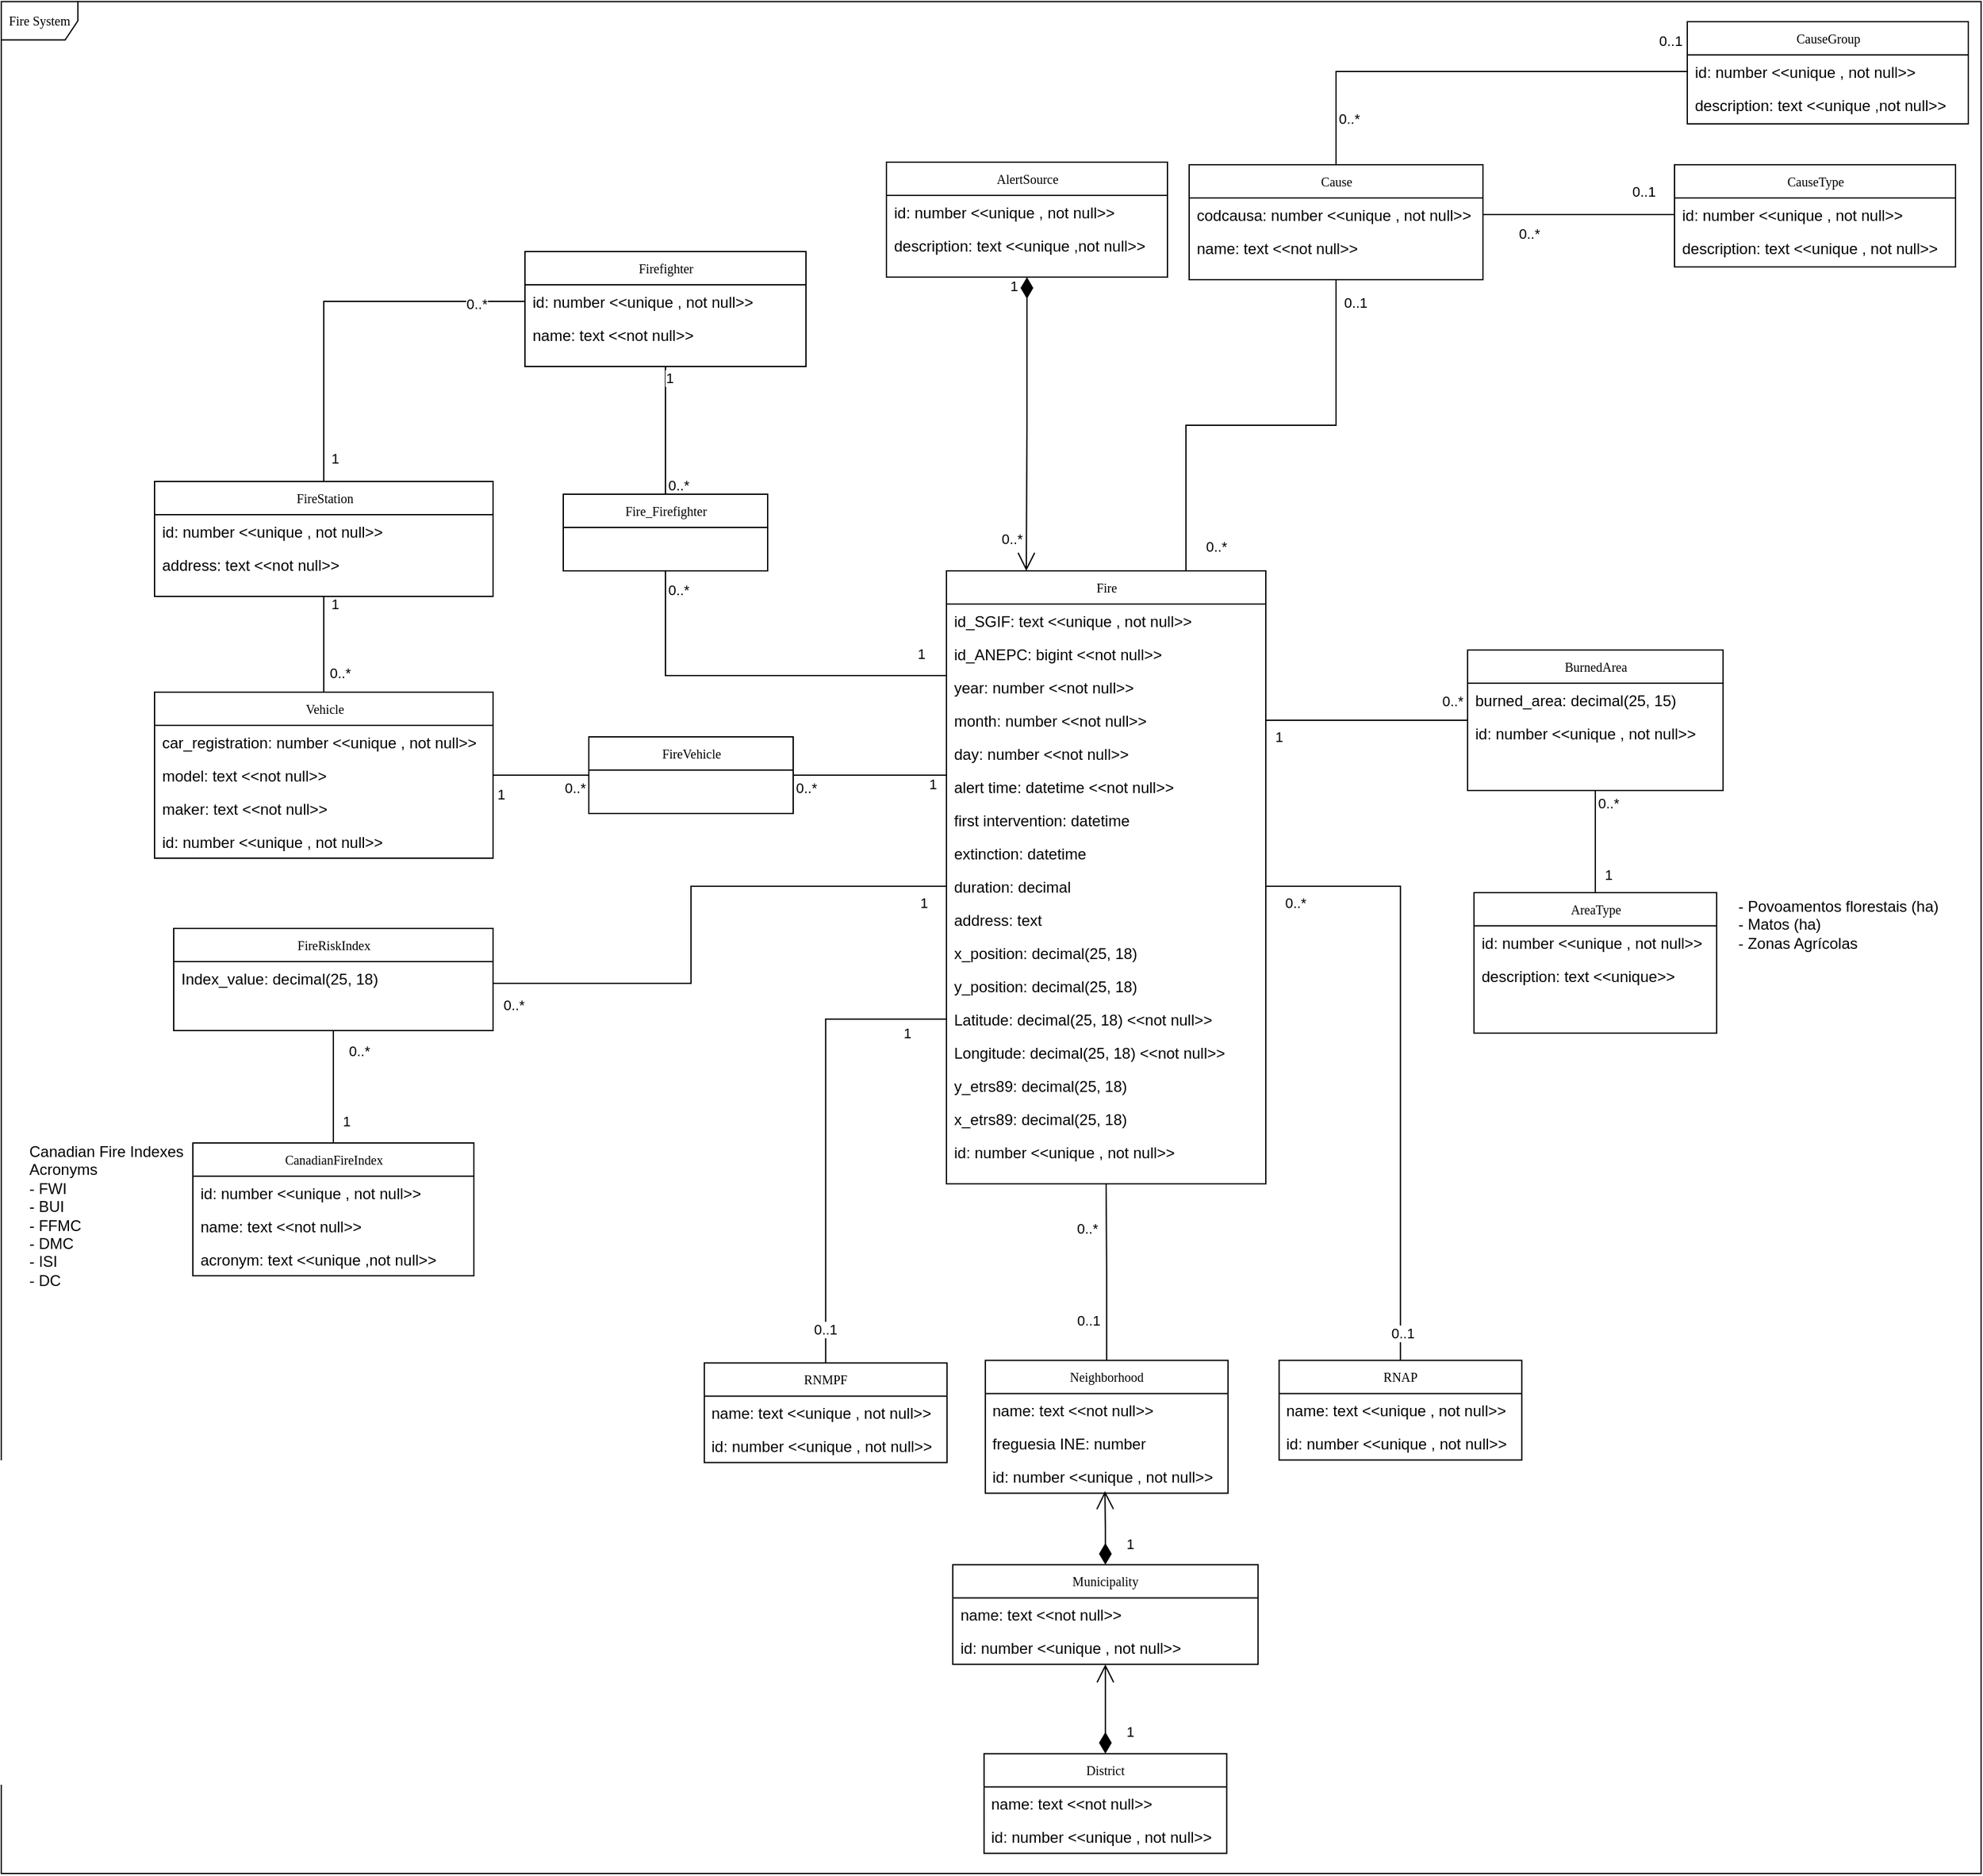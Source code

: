 <mxfile version="24.8.3">
  <diagram name="Page-1" id="c4acf3e9-155e-7222-9cf6-157b1a14988f">
    <mxGraphModel dx="4621" dy="3096" grid="1" gridSize="10" guides="1" tooltips="1" connect="1" arrows="1" fold="1" page="1" pageScale="1" pageWidth="850" pageHeight="1100" background="none" math="0" shadow="0">
      <root>
        <mxCell id="0" />
        <mxCell id="1" parent="0" />
        <mxCell id="17acba5748e5396b-1" value="Fire System" style="shape=umlFrame;whiteSpace=wrap;html=1;rounded=0;shadow=0;comic=0;labelBackgroundColor=none;strokeWidth=1;fontFamily=Verdana;fontSize=10;align=center;" parent="1" vertex="1">
          <mxGeometry x="-650" y="-375.76" width="1550" height="1465.76" as="geometry" />
        </mxCell>
        <mxCell id="17acba5748e5396b-20" value="Fire" style="swimlane;html=1;fontStyle=0;childLayout=stackLayout;horizontal=1;startSize=26;fillColor=none;horizontalStack=0;resizeParent=1;resizeLast=0;collapsible=1;marginBottom=0;swimlaneFillColor=#ffffff;rounded=0;shadow=0;comic=0;labelBackgroundColor=none;strokeWidth=1;fontFamily=Verdana;fontSize=10;align=center;" parent="1" vertex="1">
          <mxGeometry x="90" y="70" width="250" height="480" as="geometry" />
        </mxCell>
        <mxCell id="17acba5748e5396b-21" value="id_SGIF: text &amp;lt;&amp;lt;unique , not null&amp;gt;&amp;gt;" style="text;html=1;strokeColor=none;fillColor=none;align=left;verticalAlign=top;spacingLeft=4;spacingRight=4;whiteSpace=wrap;overflow=hidden;rotatable=0;points=[[0,0.5],[1,0.5]];portConstraint=eastwest;" parent="17acba5748e5396b-20" vertex="1">
          <mxGeometry y="26" width="250" height="26" as="geometry" />
        </mxCell>
        <mxCell id="17acba5748e5396b-24" value="id_ANEPC: bigint &amp;lt;&amp;lt;not null&amp;gt;&amp;gt;" style="text;html=1;strokeColor=none;fillColor=none;align=left;verticalAlign=top;spacingLeft=4;spacingRight=4;whiteSpace=wrap;overflow=hidden;rotatable=0;points=[[0,0.5],[1,0.5]];portConstraint=eastwest;" parent="17acba5748e5396b-20" vertex="1">
          <mxGeometry y="52" width="250" height="26" as="geometry" />
        </mxCell>
        <mxCell id="17acba5748e5396b-26" value="year: number &amp;lt;&amp;lt;not null&amp;gt;&amp;gt;" style="text;html=1;strokeColor=none;fillColor=none;align=left;verticalAlign=top;spacingLeft=4;spacingRight=4;whiteSpace=wrap;overflow=hidden;rotatable=0;points=[[0,0.5],[1,0.5]];portConstraint=eastwest;" parent="17acba5748e5396b-20" vertex="1">
          <mxGeometry y="78" width="250" height="26" as="geometry" />
        </mxCell>
        <mxCell id="UC30BCA-WmvccYJsQUBI-1" value="month: number &amp;lt;&amp;lt;not null&amp;gt;&amp;gt;" style="text;html=1;strokeColor=none;fillColor=none;align=left;verticalAlign=top;spacingLeft=4;spacingRight=4;whiteSpace=wrap;overflow=hidden;rotatable=0;points=[[0,0.5],[1,0.5]];portConstraint=eastwest;" parent="17acba5748e5396b-20" vertex="1">
          <mxGeometry y="104" width="250" height="26" as="geometry" />
        </mxCell>
        <mxCell id="UC30BCA-WmvccYJsQUBI-2" value="day: number &amp;lt;&amp;lt;not null&amp;gt;&amp;gt;" style="text;html=1;strokeColor=none;fillColor=none;align=left;verticalAlign=top;spacingLeft=4;spacingRight=4;whiteSpace=wrap;overflow=hidden;rotatable=0;points=[[0,0.5],[1,0.5]];portConstraint=eastwest;" parent="17acba5748e5396b-20" vertex="1">
          <mxGeometry y="130" width="250" height="26" as="geometry" />
        </mxCell>
        <mxCell id="UC30BCA-WmvccYJsQUBI-3" value="alert time: datetime &amp;lt;&amp;lt;not null&amp;gt;&amp;gt;" style="text;html=1;strokeColor=none;fillColor=none;align=left;verticalAlign=top;spacingLeft=4;spacingRight=4;whiteSpace=wrap;overflow=hidden;rotatable=0;points=[[0,0.5],[1,0.5]];portConstraint=eastwest;" parent="17acba5748e5396b-20" vertex="1">
          <mxGeometry y="156" width="250" height="26" as="geometry" />
        </mxCell>
        <mxCell id="UC30BCA-WmvccYJsQUBI-4" value="first intervention: datetime" style="text;html=1;strokeColor=none;fillColor=none;align=left;verticalAlign=top;spacingLeft=4;spacingRight=4;whiteSpace=wrap;overflow=hidden;rotatable=0;points=[[0,0.5],[1,0.5]];portConstraint=eastwest;" parent="17acba5748e5396b-20" vertex="1">
          <mxGeometry y="182" width="250" height="26" as="geometry" />
        </mxCell>
        <mxCell id="UC30BCA-WmvccYJsQUBI-17" value="extinction: datetime" style="text;html=1;strokeColor=none;fillColor=none;align=left;verticalAlign=top;spacingLeft=4;spacingRight=4;whiteSpace=wrap;overflow=hidden;rotatable=0;points=[[0,0.5],[1,0.5]];portConstraint=eastwest;" parent="17acba5748e5396b-20" vertex="1">
          <mxGeometry y="208" width="250" height="26" as="geometry" />
        </mxCell>
        <mxCell id="UC30BCA-WmvccYJsQUBI-18" value="duration: decimal" style="text;html=1;strokeColor=none;fillColor=none;align=left;verticalAlign=top;spacingLeft=4;spacingRight=4;whiteSpace=wrap;overflow=hidden;rotatable=0;points=[[0,0.5],[1,0.5]];portConstraint=eastwest;" parent="17acba5748e5396b-20" vertex="1">
          <mxGeometry y="234" width="250" height="26" as="geometry" />
        </mxCell>
        <mxCell id="UC30BCA-WmvccYJsQUBI-28" value="address: text" style="text;html=1;strokeColor=none;fillColor=none;align=left;verticalAlign=top;spacingLeft=4;spacingRight=4;whiteSpace=wrap;overflow=hidden;rotatable=0;points=[[0,0.5],[1,0.5]];portConstraint=eastwest;" parent="17acba5748e5396b-20" vertex="1">
          <mxGeometry y="260" width="250" height="26" as="geometry" />
        </mxCell>
        <mxCell id="UC30BCA-WmvccYJsQUBI-104" value="x_position: decimal(25, 18)" style="text;html=1;strokeColor=none;fillColor=none;align=left;verticalAlign=top;spacingLeft=4;spacingRight=4;whiteSpace=wrap;overflow=hidden;rotatable=0;points=[[0,0.5],[1,0.5]];portConstraint=eastwest;" parent="17acba5748e5396b-20" vertex="1">
          <mxGeometry y="286" width="250" height="26" as="geometry" />
        </mxCell>
        <mxCell id="UC30BCA-WmvccYJsQUBI-105" value="y_position: decimal(25, 18)" style="text;html=1;strokeColor=none;fillColor=none;align=left;verticalAlign=top;spacingLeft=4;spacingRight=4;whiteSpace=wrap;overflow=hidden;rotatable=0;points=[[0,0.5],[1,0.5]];portConstraint=eastwest;" parent="17acba5748e5396b-20" vertex="1">
          <mxGeometry y="312" width="250" height="26" as="geometry" />
        </mxCell>
        <mxCell id="UC30BCA-WmvccYJsQUBI-106" value="Latitude: decimal(25, 18)&amp;nbsp;&amp;lt;&amp;lt;not null&amp;gt;&amp;gt;" style="text;html=1;strokeColor=none;fillColor=none;align=left;verticalAlign=top;spacingLeft=4;spacingRight=4;whiteSpace=wrap;overflow=hidden;rotatable=0;points=[[0,0.5],[1,0.5]];portConstraint=eastwest;" parent="17acba5748e5396b-20" vertex="1">
          <mxGeometry y="338" width="250" height="26" as="geometry" />
        </mxCell>
        <mxCell id="UC30BCA-WmvccYJsQUBI-107" value="Longitude: decimal(25, 18) &amp;lt;&amp;lt;not null&amp;gt;&amp;gt;" style="text;html=1;strokeColor=none;fillColor=none;align=left;verticalAlign=top;spacingLeft=4;spacingRight=4;whiteSpace=wrap;overflow=hidden;rotatable=0;points=[[0,0.5],[1,0.5]];portConstraint=eastwest;" parent="17acba5748e5396b-20" vertex="1">
          <mxGeometry y="364" width="250" height="26" as="geometry" />
        </mxCell>
        <mxCell id="UC30BCA-WmvccYJsQUBI-109" value="y_etrs89: decimal(25, 18)&amp;nbsp;" style="text;html=1;strokeColor=none;fillColor=none;align=left;verticalAlign=top;spacingLeft=4;spacingRight=4;whiteSpace=wrap;overflow=hidden;rotatable=0;points=[[0,0.5],[1,0.5]];portConstraint=eastwest;" parent="17acba5748e5396b-20" vertex="1">
          <mxGeometry y="390" width="250" height="26" as="geometry" />
        </mxCell>
        <mxCell id="UC30BCA-WmvccYJsQUBI-108" value="x_etrs89: decimal(25, 18)" style="text;html=1;strokeColor=none;fillColor=none;align=left;verticalAlign=top;spacingLeft=4;spacingRight=4;whiteSpace=wrap;overflow=hidden;rotatable=0;points=[[0,0.5],[1,0.5]];portConstraint=eastwest;" parent="17acba5748e5396b-20" vertex="1">
          <mxGeometry y="416" width="250" height="26" as="geometry" />
        </mxCell>
        <mxCell id="odX3yN1IomSlwB-_t0wv-2" value="id: number &amp;lt;&amp;lt;unique , not null&amp;gt;&amp;gt;" style="text;html=1;strokeColor=none;fillColor=none;align=left;verticalAlign=top;spacingLeft=4;spacingRight=4;whiteSpace=wrap;overflow=hidden;rotatable=0;points=[[0,0.5],[1,0.5]];portConstraint=eastwest;" vertex="1" parent="17acba5748e5396b-20">
          <mxGeometry y="442" width="250" height="26" as="geometry" />
        </mxCell>
        <mxCell id="UC30BCA-WmvccYJsQUBI-16" style="edgeStyle=orthogonalEdgeStyle;rounded=0;orthogonalLoop=1;jettySize=auto;html=1;entryX=1;entryY=0.5;entryDx=0;entryDy=0;endArrow=none;endFill=0;" parent="1" source="17acba5748e5396b-30" target="UC30BCA-WmvccYJsQUBI-1" edge="1">
          <mxGeometry relative="1" as="geometry" />
        </mxCell>
        <mxCell id="UC30BCA-WmvccYJsQUBI-100" value="1" style="edgeLabel;html=1;align=center;verticalAlign=middle;resizable=0;points=[];" parent="UC30BCA-WmvccYJsQUBI-16" connectable="0" vertex="1">
          <mxGeometry x="0.879" relative="1" as="geometry">
            <mxPoint y="13" as="offset" />
          </mxGeometry>
        </mxCell>
        <mxCell id="UC30BCA-WmvccYJsQUBI-101" value="0..*" style="edgeLabel;html=1;align=center;verticalAlign=middle;resizable=0;points=[];" parent="UC30BCA-WmvccYJsQUBI-16" connectable="0" vertex="1">
          <mxGeometry x="-0.845" relative="1" as="geometry">
            <mxPoint y="-15" as="offset" />
          </mxGeometry>
        </mxCell>
        <mxCell id="17acba5748e5396b-30" value="BurnedArea" style="swimlane;html=1;fontStyle=0;childLayout=stackLayout;horizontal=1;startSize=26;fillColor=none;horizontalStack=0;resizeParent=1;resizeLast=0;collapsible=1;marginBottom=0;swimlaneFillColor=#ffffff;rounded=0;shadow=0;comic=0;labelBackgroundColor=none;strokeWidth=1;fontFamily=Verdana;fontSize=10;align=center;" parent="1" vertex="1">
          <mxGeometry x="498" y="132" width="200" height="110" as="geometry" />
        </mxCell>
        <mxCell id="17acba5748e5396b-31" value="burned_area: decimal(25, 15)" style="text;html=1;strokeColor=none;fillColor=none;align=left;verticalAlign=top;spacingLeft=4;spacingRight=4;whiteSpace=wrap;overflow=hidden;rotatable=0;points=[[0,0.5],[1,0.5]];portConstraint=eastwest;" parent="17acba5748e5396b-30" vertex="1">
          <mxGeometry y="26" width="200" height="26" as="geometry" />
        </mxCell>
        <mxCell id="odX3yN1IomSlwB-_t0wv-3" value="id: number &amp;lt;&amp;lt;unique , not null&amp;gt;&amp;gt;" style="text;html=1;strokeColor=none;fillColor=none;align=left;verticalAlign=top;spacingLeft=4;spacingRight=4;whiteSpace=wrap;overflow=hidden;rotatable=0;points=[[0,0.5],[1,0.5]];portConstraint=eastwest;" vertex="1" parent="17acba5748e5396b-30">
          <mxGeometry y="52" width="200" height="26" as="geometry" />
        </mxCell>
        <mxCell id="UC30BCA-WmvccYJsQUBI-5" value="AreaType" style="swimlane;html=1;fontStyle=0;childLayout=stackLayout;horizontal=1;startSize=26;fillColor=none;horizontalStack=0;resizeParent=1;resizeLast=0;collapsible=1;marginBottom=0;swimlaneFillColor=#ffffff;rounded=0;shadow=0;comic=0;labelBackgroundColor=none;strokeWidth=1;fontFamily=Verdana;fontSize=10;align=center;" parent="1" vertex="1">
          <mxGeometry x="503" y="322" width="190" height="110" as="geometry" />
        </mxCell>
        <mxCell id="UC30BCA-WmvccYJsQUBI-6" value="id: number &amp;lt;&amp;lt;unique , not null&amp;gt;&amp;gt;" style="text;html=1;strokeColor=none;fillColor=none;align=left;verticalAlign=top;spacingLeft=4;spacingRight=4;whiteSpace=wrap;overflow=hidden;rotatable=0;points=[[0,0.5],[1,0.5]];portConstraint=eastwest;" parent="UC30BCA-WmvccYJsQUBI-5" vertex="1">
          <mxGeometry y="26" width="190" height="26" as="geometry" />
        </mxCell>
        <mxCell id="UC30BCA-WmvccYJsQUBI-7" value="description: text &amp;lt;&amp;lt;unique&amp;gt;&amp;gt;" style="text;html=1;strokeColor=none;fillColor=none;align=left;verticalAlign=top;spacingLeft=4;spacingRight=4;whiteSpace=wrap;overflow=hidden;rotatable=0;points=[[0,0.5],[1,0.5]];portConstraint=eastwest;" parent="UC30BCA-WmvccYJsQUBI-5" vertex="1">
          <mxGeometry y="52" width="190" height="26" as="geometry" />
        </mxCell>
        <mxCell id="UC30BCA-WmvccYJsQUBI-10" value="- Povoamentos florestais (ha)&lt;div&gt;- Matos (ha)&lt;/div&gt;&lt;div&gt;- Zonas Agrícolas&amp;nbsp;&lt;/div&gt;" style="text;html=1;align=left;verticalAlign=middle;whiteSpace=wrap;rounded=0;" parent="1" vertex="1">
          <mxGeometry x="708" y="332" width="160" height="30" as="geometry" />
        </mxCell>
        <mxCell id="UC30BCA-WmvccYJsQUBI-12" value="" style="endArrow=none;html=1;rounded=0;entryX=0.5;entryY=1;entryDx=0;entryDy=0;exitX=0.5;exitY=0;exitDx=0;exitDy=0;" parent="1" source="UC30BCA-WmvccYJsQUBI-5" target="17acba5748e5396b-30" edge="1">
          <mxGeometry width="50" height="50" relative="1" as="geometry">
            <mxPoint x="543" y="312" as="sourcePoint" />
            <mxPoint x="593" y="262" as="targetPoint" />
          </mxGeometry>
        </mxCell>
        <mxCell id="UC30BCA-WmvccYJsQUBI-102" value="1" style="edgeLabel;html=1;align=center;verticalAlign=middle;resizable=0;points=[];" parent="UC30BCA-WmvccYJsQUBI-12" connectable="0" vertex="1">
          <mxGeometry x="-0.65" y="-1" relative="1" as="geometry">
            <mxPoint x="9" as="offset" />
          </mxGeometry>
        </mxCell>
        <mxCell id="UC30BCA-WmvccYJsQUBI-103" value="0..*" style="edgeLabel;html=1;align=center;verticalAlign=middle;resizable=0;points=[];" parent="UC30BCA-WmvccYJsQUBI-12" connectable="0" vertex="1">
          <mxGeometry x="0.55" y="-1" relative="1" as="geometry">
            <mxPoint x="9" y="-8" as="offset" />
          </mxGeometry>
        </mxCell>
        <mxCell id="UC30BCA-WmvccYJsQUBI-20" value="District" style="swimlane;html=1;fontStyle=0;childLayout=stackLayout;horizontal=1;startSize=26;fillColor=none;horizontalStack=0;resizeParent=1;resizeLast=0;collapsible=1;marginBottom=0;swimlaneFillColor=#ffffff;rounded=0;shadow=0;comic=0;labelBackgroundColor=none;strokeWidth=1;fontFamily=Verdana;fontSize=10;align=center;" parent="1" vertex="1">
          <mxGeometry x="119.41" y="996.24" width="190" height="78" as="geometry" />
        </mxCell>
        <mxCell id="UC30BCA-WmvccYJsQUBI-21" value="name: text &amp;lt;&amp;lt;not null&amp;gt;&amp;gt;" style="text;html=1;strokeColor=none;fillColor=none;align=left;verticalAlign=top;spacingLeft=4;spacingRight=4;whiteSpace=wrap;overflow=hidden;rotatable=0;points=[[0,0.5],[1,0.5]];portConstraint=eastwest;" parent="UC30BCA-WmvccYJsQUBI-20" vertex="1">
          <mxGeometry y="26" width="190" height="26" as="geometry" />
        </mxCell>
        <mxCell id="CFp54bcleRNHfPhVHQ4i-3" value="id: number &amp;lt;&amp;lt;unique , not null&amp;gt;&amp;gt;" style="text;html=1;strokeColor=none;fillColor=none;align=left;verticalAlign=top;spacingLeft=4;spacingRight=4;whiteSpace=wrap;overflow=hidden;rotatable=0;points=[[0,0.5],[1,0.5]];portConstraint=eastwest;" parent="UC30BCA-WmvccYJsQUBI-20" vertex="1">
          <mxGeometry y="52" width="190" height="26" as="geometry" />
        </mxCell>
        <mxCell id="UC30BCA-WmvccYJsQUBI-23" value="Municipality" style="swimlane;html=1;fontStyle=0;childLayout=stackLayout;horizontal=1;startSize=26;fillColor=none;horizontalStack=0;resizeParent=1;resizeLast=0;collapsible=1;marginBottom=0;swimlaneFillColor=#ffffff;rounded=0;shadow=0;comic=0;labelBackgroundColor=none;strokeWidth=1;fontFamily=Verdana;fontSize=10;align=center;" parent="1" vertex="1">
          <mxGeometry x="94.91" y="848.24" width="239" height="78" as="geometry" />
        </mxCell>
        <mxCell id="UC30BCA-WmvccYJsQUBI-24" value="name: text &amp;lt;&amp;lt;not null&amp;gt;&amp;gt;" style="text;html=1;strokeColor=none;fillColor=none;align=left;verticalAlign=top;spacingLeft=4;spacingRight=4;whiteSpace=wrap;overflow=hidden;rotatable=0;points=[[0,0.5],[1,0.5]];portConstraint=eastwest;" parent="UC30BCA-WmvccYJsQUBI-23" vertex="1">
          <mxGeometry y="26" width="239" height="26" as="geometry" />
        </mxCell>
        <mxCell id="CFp54bcleRNHfPhVHQ4i-4" value="id: number &amp;lt;&amp;lt;unique , not null&amp;gt;&amp;gt;" style="text;html=1;strokeColor=none;fillColor=none;align=left;verticalAlign=top;spacingLeft=4;spacingRight=4;whiteSpace=wrap;overflow=hidden;rotatable=0;points=[[0,0.5],[1,0.5]];portConstraint=eastwest;" parent="UC30BCA-WmvccYJsQUBI-23" vertex="1">
          <mxGeometry y="52" width="239" height="26" as="geometry" />
        </mxCell>
        <mxCell id="UC30BCA-WmvccYJsQUBI-30" style="edgeStyle=orthogonalEdgeStyle;rounded=0;orthogonalLoop=1;jettySize=auto;html=1;entryX=0.5;entryY=1;entryDx=0;entryDy=0;endArrow=none;endFill=0;" parent="1" source="UC30BCA-WmvccYJsQUBI-25" target="17acba5748e5396b-20" edge="1">
          <mxGeometry relative="1" as="geometry" />
        </mxCell>
        <mxCell id="UC30BCA-WmvccYJsQUBI-96" value="0..*" style="edgeLabel;html=1;align=center;verticalAlign=middle;resizable=0;points=[];" parent="UC30BCA-WmvccYJsQUBI-30" connectable="0" vertex="1">
          <mxGeometry x="0.493" y="-1" relative="1" as="geometry">
            <mxPoint x="-16" as="offset" />
          </mxGeometry>
        </mxCell>
        <mxCell id="UC30BCA-WmvccYJsQUBI-97" value="0..1" style="edgeLabel;html=1;align=center;verticalAlign=middle;resizable=0;points=[];" parent="UC30BCA-WmvccYJsQUBI-30" connectable="0" vertex="1">
          <mxGeometry x="-0.547" y="2" relative="1" as="geometry">
            <mxPoint x="-13" as="offset" />
          </mxGeometry>
        </mxCell>
        <mxCell id="UC30BCA-WmvccYJsQUBI-25" value="Neighborhood" style="swimlane;html=1;fontStyle=0;childLayout=stackLayout;horizontal=1;startSize=26;fillColor=none;horizontalStack=0;resizeParent=1;resizeLast=0;collapsible=1;marginBottom=0;swimlaneFillColor=#ffffff;rounded=0;shadow=0;comic=0;labelBackgroundColor=none;strokeWidth=1;fontFamily=Verdana;fontSize=10;align=center;" parent="1" vertex="1">
          <mxGeometry x="120.41" y="688.24" width="190" height="104" as="geometry" />
        </mxCell>
        <mxCell id="UC30BCA-WmvccYJsQUBI-26" value="name: text &amp;lt;&amp;lt;not null&amp;gt;&amp;gt;" style="text;html=1;strokeColor=none;fillColor=none;align=left;verticalAlign=top;spacingLeft=4;spacingRight=4;whiteSpace=wrap;overflow=hidden;rotatable=0;points=[[0,0.5],[1,0.5]];portConstraint=eastwest;" parent="UC30BCA-WmvccYJsQUBI-25" vertex="1">
          <mxGeometry y="26" width="190" height="26" as="geometry" />
        </mxCell>
        <mxCell id="UC30BCA-WmvccYJsQUBI-27" value="freguesia INE: number" style="text;html=1;strokeColor=none;fillColor=none;align=left;verticalAlign=top;spacingLeft=4;spacingRight=4;whiteSpace=wrap;overflow=hidden;rotatable=0;points=[[0,0.5],[1,0.5]];portConstraint=eastwest;" parent="UC30BCA-WmvccYJsQUBI-25" vertex="1">
          <mxGeometry y="52" width="190" height="26" as="geometry" />
        </mxCell>
        <mxCell id="CFp54bcleRNHfPhVHQ4i-6" value="id: number &amp;lt;&amp;lt;unique , not null&amp;gt;&amp;gt;" style="text;html=1;strokeColor=none;fillColor=none;align=left;verticalAlign=top;spacingLeft=4;spacingRight=4;whiteSpace=wrap;overflow=hidden;rotatable=0;points=[[0,0.5],[1,0.5]];portConstraint=eastwest;" parent="UC30BCA-WmvccYJsQUBI-25" vertex="1">
          <mxGeometry y="78" width="190" height="26" as="geometry" />
        </mxCell>
        <mxCell id="UC30BCA-WmvccYJsQUBI-31" value="1" style="endArrow=open;html=1;endSize=12;startArrow=diamondThin;startSize=14;startFill=1;edgeStyle=orthogonalEdgeStyle;align=left;verticalAlign=bottom;rounded=0;exitX=0.5;exitY=0;exitDx=0;exitDy=0;entryX=0.493;entryY=0.939;entryDx=0;entryDy=0;entryPerimeter=0;" parent="1" source="UC30BCA-WmvccYJsQUBI-23" target="CFp54bcleRNHfPhVHQ4i-6" edge="1">
          <mxGeometry x="-0.76" y="-15" relative="1" as="geometry">
            <mxPoint x="340.41" y="808.24" as="sourcePoint" />
            <mxPoint x="214" y="800" as="targetPoint" />
            <mxPoint as="offset" />
            <Array as="points">
              <mxPoint x="215" y="820" />
              <mxPoint x="214" y="820" />
            </Array>
          </mxGeometry>
        </mxCell>
        <mxCell id="UC30BCA-WmvccYJsQUBI-32" value="1" style="endArrow=open;html=1;endSize=12;startArrow=diamondThin;startSize=14;startFill=1;edgeStyle=orthogonalEdgeStyle;align=left;verticalAlign=bottom;rounded=0;entryX=0.5;entryY=1;entryDx=0;entryDy=0;exitX=0.5;exitY=0;exitDx=0;exitDy=0;" parent="1" source="UC30BCA-WmvccYJsQUBI-20" target="UC30BCA-WmvccYJsQUBI-23" edge="1">
          <mxGeometry x="-0.76" y="-15" relative="1" as="geometry">
            <mxPoint x="198.41" y="978.24" as="sourcePoint" />
            <mxPoint x="197.41" y="928.24" as="targetPoint" />
            <mxPoint as="offset" />
          </mxGeometry>
        </mxCell>
        <mxCell id="UC30BCA-WmvccYJsQUBI-36" style="edgeStyle=orthogonalEdgeStyle;rounded=0;orthogonalLoop=1;jettySize=auto;html=1;entryX=1;entryY=0.5;entryDx=0;entryDy=0;endArrow=none;endFill=0;" parent="1" source="UC30BCA-WmvccYJsQUBI-33" target="UC30BCA-WmvccYJsQUBI-18" edge="1">
          <mxGeometry relative="1" as="geometry" />
        </mxCell>
        <mxCell id="UC30BCA-WmvccYJsQUBI-98" value="0..1" style="edgeLabel;html=1;align=center;verticalAlign=middle;resizable=0;points=[];" parent="UC30BCA-WmvccYJsQUBI-36" connectable="0" vertex="1">
          <mxGeometry x="-0.909" y="-1" relative="1" as="geometry">
            <mxPoint as="offset" />
          </mxGeometry>
        </mxCell>
        <mxCell id="UC30BCA-WmvccYJsQUBI-99" value="0..*" style="edgeLabel;html=1;align=center;verticalAlign=middle;resizable=0;points=[];" parent="UC30BCA-WmvccYJsQUBI-36" connectable="0" vertex="1">
          <mxGeometry x="0.903" y="1" relative="1" as="geometry">
            <mxPoint y="12" as="offset" />
          </mxGeometry>
        </mxCell>
        <mxCell id="UC30BCA-WmvccYJsQUBI-33" value="RNAP" style="swimlane;html=1;fontStyle=0;childLayout=stackLayout;horizontal=1;startSize=26;fillColor=none;horizontalStack=0;resizeParent=1;resizeLast=0;collapsible=1;marginBottom=0;swimlaneFillColor=#ffffff;rounded=0;shadow=0;comic=0;labelBackgroundColor=none;strokeWidth=1;fontFamily=Verdana;fontSize=10;align=center;" parent="1" vertex="1">
          <mxGeometry x="350.41" y="688.24" width="190" height="78" as="geometry" />
        </mxCell>
        <mxCell id="UC30BCA-WmvccYJsQUBI-34" value="name: text &amp;lt;&amp;lt;unique , not null&amp;gt;&amp;gt;" style="text;html=1;strokeColor=none;fillColor=none;align=left;verticalAlign=top;spacingLeft=4;spacingRight=4;whiteSpace=wrap;overflow=hidden;rotatable=0;points=[[0,0.5],[1,0.5]];portConstraint=eastwest;" parent="UC30BCA-WmvccYJsQUBI-33" vertex="1">
          <mxGeometry y="26" width="190" height="26" as="geometry" />
        </mxCell>
        <mxCell id="CFp54bcleRNHfPhVHQ4i-5" value="id: number &amp;lt;&amp;lt;unique , not null&amp;gt;&amp;gt;" style="text;html=1;strokeColor=none;fillColor=none;align=left;verticalAlign=top;spacingLeft=4;spacingRight=4;whiteSpace=wrap;overflow=hidden;rotatable=0;points=[[0,0.5],[1,0.5]];portConstraint=eastwest;" parent="UC30BCA-WmvccYJsQUBI-33" vertex="1">
          <mxGeometry y="52" width="190" height="26" as="geometry" />
        </mxCell>
        <mxCell id="UC30BCA-WmvccYJsQUBI-37" value="RNMPF" style="swimlane;html=1;fontStyle=0;childLayout=stackLayout;horizontal=1;startSize=26;fillColor=none;horizontalStack=0;resizeParent=1;resizeLast=0;collapsible=1;marginBottom=0;swimlaneFillColor=#ffffff;rounded=0;shadow=0;comic=0;labelBackgroundColor=none;strokeWidth=1;fontFamily=Verdana;fontSize=10;align=center;" parent="1" vertex="1">
          <mxGeometry x="-99.59" y="690.24" width="190" height="78" as="geometry" />
        </mxCell>
        <mxCell id="UC30BCA-WmvccYJsQUBI-38" value="name: text &amp;lt;&amp;lt;unique , not null&amp;gt;&amp;gt;" style="text;html=1;strokeColor=none;fillColor=none;align=left;verticalAlign=top;spacingLeft=4;spacingRight=4;whiteSpace=wrap;overflow=hidden;rotatable=0;points=[[0,0.5],[1,0.5]];portConstraint=eastwest;" parent="UC30BCA-WmvccYJsQUBI-37" vertex="1">
          <mxGeometry y="26" width="190" height="26" as="geometry" />
        </mxCell>
        <mxCell id="CFp54bcleRNHfPhVHQ4i-2" value="id: number &amp;lt;&amp;lt;unique , not null&amp;gt;&amp;gt;" style="text;html=1;strokeColor=none;fillColor=none;align=left;verticalAlign=top;spacingLeft=4;spacingRight=4;whiteSpace=wrap;overflow=hidden;rotatable=0;points=[[0,0.5],[1,0.5]];portConstraint=eastwest;" parent="UC30BCA-WmvccYJsQUBI-37" vertex="1">
          <mxGeometry y="52" width="190" height="26" as="geometry" />
        </mxCell>
        <mxCell id="UC30BCA-WmvccYJsQUBI-39" style="edgeStyle=orthogonalEdgeStyle;rounded=0;orthogonalLoop=1;jettySize=auto;html=1;entryX=0;entryY=0.5;entryDx=0;entryDy=0;endArrow=none;endFill=0;" parent="1" source="UC30BCA-WmvccYJsQUBI-37" target="UC30BCA-WmvccYJsQUBI-106" edge="1">
          <mxGeometry relative="1" as="geometry" />
        </mxCell>
        <mxCell id="UC30BCA-WmvccYJsQUBI-94" value="1" style="edgeLabel;html=1;align=center;verticalAlign=middle;resizable=0;points=[];" parent="UC30BCA-WmvccYJsQUBI-39" connectable="0" vertex="1">
          <mxGeometry x="0.83" y="-2" relative="1" as="geometry">
            <mxPoint y="9" as="offset" />
          </mxGeometry>
        </mxCell>
        <mxCell id="UC30BCA-WmvccYJsQUBI-95" value="0..1" style="edgeLabel;html=1;align=center;verticalAlign=middle;resizable=0;points=[];" parent="UC30BCA-WmvccYJsQUBI-39" connectable="0" vertex="1">
          <mxGeometry x="-0.858" y="1" relative="1" as="geometry">
            <mxPoint as="offset" />
          </mxGeometry>
        </mxCell>
        <mxCell id="UC30BCA-WmvccYJsQUBI-58" style="edgeStyle=orthogonalEdgeStyle;rounded=0;orthogonalLoop=1;jettySize=auto;html=1;entryX=0.5;entryY=1;entryDx=0;entryDy=0;endArrow=none;endFill=0;" parent="1" source="UC30BCA-WmvccYJsQUBI-52" target="UC30BCA-WmvccYJsQUBI-55" edge="1">
          <mxGeometry relative="1" as="geometry" />
        </mxCell>
        <mxCell id="UC30BCA-WmvccYJsQUBI-92" value="0..*" style="edgeLabel;html=1;align=center;verticalAlign=middle;resizable=0;points=[];" parent="UC30BCA-WmvccYJsQUBI-58" connectable="0" vertex="1">
          <mxGeometry x="0.644" y="-3" relative="1" as="geometry">
            <mxPoint x="17" as="offset" />
          </mxGeometry>
        </mxCell>
        <mxCell id="UC30BCA-WmvccYJsQUBI-93" value="1" style="edgeLabel;html=1;align=center;verticalAlign=middle;resizable=0;points=[];" parent="UC30BCA-WmvccYJsQUBI-58" connectable="0" vertex="1">
          <mxGeometry x="-0.606" y="-3" relative="1" as="geometry">
            <mxPoint x="7" as="offset" />
          </mxGeometry>
        </mxCell>
        <mxCell id="UC30BCA-WmvccYJsQUBI-52" value="CanadianFireIndex" style="swimlane;html=1;fontStyle=0;childLayout=stackLayout;horizontal=1;startSize=26;fillColor=none;horizontalStack=0;resizeParent=1;resizeLast=0;collapsible=1;marginBottom=0;swimlaneFillColor=#ffffff;rounded=0;shadow=0;comic=0;labelBackgroundColor=none;strokeWidth=1;fontFamily=Verdana;fontSize=10;align=center;" parent="1" vertex="1">
          <mxGeometry x="-500" y="518" width="220" height="104" as="geometry" />
        </mxCell>
        <mxCell id="UC30BCA-WmvccYJsQUBI-53" value="id: number &amp;lt;&amp;lt;unique , not null&amp;gt;&amp;gt;" style="text;html=1;strokeColor=none;fillColor=none;align=left;verticalAlign=top;spacingLeft=4;spacingRight=4;whiteSpace=wrap;overflow=hidden;rotatable=0;points=[[0,0.5],[1,0.5]];portConstraint=eastwest;" parent="UC30BCA-WmvccYJsQUBI-52" vertex="1">
          <mxGeometry y="26" width="220" height="26" as="geometry" />
        </mxCell>
        <mxCell id="UC30BCA-WmvccYJsQUBI-57" value="name: text &amp;lt;&amp;lt;not null&amp;gt;&amp;gt;" style="text;html=1;strokeColor=none;fillColor=none;align=left;verticalAlign=top;spacingLeft=4;spacingRight=4;whiteSpace=wrap;overflow=hidden;rotatable=0;points=[[0,0.5],[1,0.5]];portConstraint=eastwest;" parent="UC30BCA-WmvccYJsQUBI-52" vertex="1">
          <mxGeometry y="52" width="220" height="26" as="geometry" />
        </mxCell>
        <mxCell id="odX3yN1IomSlwB-_t0wv-1" value="acronym: text &amp;lt;&amp;lt;unique ,not null&amp;gt;&amp;gt;" style="text;html=1;strokeColor=none;fillColor=none;align=left;verticalAlign=top;spacingLeft=4;spacingRight=4;whiteSpace=wrap;overflow=hidden;rotatable=0;points=[[0,0.5],[1,0.5]];portConstraint=eastwest;" vertex="1" parent="UC30BCA-WmvccYJsQUBI-52">
          <mxGeometry y="78" width="220" height="26" as="geometry" />
        </mxCell>
        <mxCell id="UC30BCA-WmvccYJsQUBI-59" style="edgeStyle=orthogonalEdgeStyle;rounded=0;orthogonalLoop=1;jettySize=auto;html=1;entryX=0;entryY=0.5;entryDx=0;entryDy=0;exitX=1;exitY=0.5;exitDx=0;exitDy=0;endArrow=none;endFill=0;" parent="1" source="UC30BCA-WmvccYJsQUBI-56" target="UC30BCA-WmvccYJsQUBI-18" edge="1">
          <mxGeometry relative="1" as="geometry">
            <Array as="points">
              <mxPoint x="-110" y="393" />
              <mxPoint x="-110" y="317" />
            </Array>
          </mxGeometry>
        </mxCell>
        <mxCell id="UC30BCA-WmvccYJsQUBI-90" value="1" style="edgeLabel;html=1;align=center;verticalAlign=middle;resizable=0;points=[];" parent="UC30BCA-WmvccYJsQUBI-59" connectable="0" vertex="1">
          <mxGeometry x="0.895" y="-2" relative="1" as="geometry">
            <mxPoint x="4" y="11" as="offset" />
          </mxGeometry>
        </mxCell>
        <mxCell id="BCEeDztGT-VT0m9h-GyB-1" value="0..*" style="edgeLabel;html=1;align=center;verticalAlign=middle;resizable=0;points=[];" parent="UC30BCA-WmvccYJsQUBI-59" connectable="0" vertex="1">
          <mxGeometry x="-0.887" y="-3" relative="1" as="geometry">
            <mxPoint x="-9" y="14" as="offset" />
          </mxGeometry>
        </mxCell>
        <mxCell id="UC30BCA-WmvccYJsQUBI-55" value="FireRiskIndex" style="swimlane;html=1;fontStyle=0;childLayout=stackLayout;horizontal=1;startSize=26;fillColor=none;horizontalStack=0;resizeParent=1;resizeLast=0;collapsible=1;marginBottom=0;swimlaneFillColor=#ffffff;rounded=0;shadow=0;comic=0;labelBackgroundColor=none;strokeWidth=1;fontFamily=Verdana;fontSize=10;align=center;" parent="1" vertex="1">
          <mxGeometry x="-515" y="350" width="250" height="80" as="geometry" />
        </mxCell>
        <mxCell id="UC30BCA-WmvccYJsQUBI-56" value="Index_value: decimal(25, 18)" style="text;html=1;strokeColor=none;fillColor=none;align=left;verticalAlign=top;spacingLeft=4;spacingRight=4;whiteSpace=wrap;overflow=hidden;rotatable=0;points=[[0,0.5],[1,0.5]];portConstraint=eastwest;" parent="UC30BCA-WmvccYJsQUBI-55" vertex="1">
          <mxGeometry y="26" width="250" height="34" as="geometry" />
        </mxCell>
        <mxCell id="UC30BCA-WmvccYJsQUBI-71" style="edgeStyle=orthogonalEdgeStyle;rounded=0;orthogonalLoop=1;jettySize=auto;html=1;entryX=0.75;entryY=0;entryDx=0;entryDy=0;endArrow=none;endFill=0;" parent="1" source="UC30BCA-WmvccYJsQUBI-60" target="17acba5748e5396b-20" edge="1">
          <mxGeometry relative="1" as="geometry" />
        </mxCell>
        <mxCell id="UC30BCA-WmvccYJsQUBI-81" value="0..*" style="edgeLabel;html=1;align=center;verticalAlign=middle;resizable=0;points=[];" parent="UC30BCA-WmvccYJsQUBI-71" connectable="0" vertex="1">
          <mxGeometry x="0.842" y="-1" relative="1" as="geometry">
            <mxPoint x="24" y="8" as="offset" />
          </mxGeometry>
        </mxCell>
        <mxCell id="UC30BCA-WmvccYJsQUBI-82" value="0..1" style="edgeLabel;html=1;align=center;verticalAlign=middle;resizable=0;points=[];" parent="UC30BCA-WmvccYJsQUBI-71" connectable="0" vertex="1">
          <mxGeometry x="-0.856" y="2" relative="1" as="geometry">
            <mxPoint x="13" y="-7" as="offset" />
          </mxGeometry>
        </mxCell>
        <mxCell id="UC30BCA-WmvccYJsQUBI-60" value="Cause" style="swimlane;html=1;fontStyle=0;childLayout=stackLayout;horizontal=1;startSize=26;fillColor=none;horizontalStack=0;resizeParent=1;resizeLast=0;collapsible=1;marginBottom=0;swimlaneFillColor=#ffffff;rounded=0;shadow=0;comic=0;labelBackgroundColor=none;strokeWidth=1;fontFamily=Verdana;fontSize=10;align=center;" parent="1" vertex="1">
          <mxGeometry x="280" y="-248" width="230" height="90" as="geometry" />
        </mxCell>
        <mxCell id="UC30BCA-WmvccYJsQUBI-61" value="codcausa: number &amp;lt;&amp;lt;unique , not null&amp;gt;&amp;gt;" style="text;html=1;strokeColor=none;fillColor=none;align=left;verticalAlign=top;spacingLeft=4;spacingRight=4;whiteSpace=wrap;overflow=hidden;rotatable=0;points=[[0,0.5],[1,0.5]];portConstraint=eastwest;" parent="UC30BCA-WmvccYJsQUBI-60" vertex="1">
          <mxGeometry y="26" width="230" height="26" as="geometry" />
        </mxCell>
        <mxCell id="UC30BCA-WmvccYJsQUBI-62" value="name: text &amp;lt;&amp;lt;not null&amp;gt;&amp;gt;" style="text;html=1;strokeColor=none;fillColor=none;align=left;verticalAlign=top;spacingLeft=4;spacingRight=4;whiteSpace=wrap;overflow=hidden;rotatable=0;points=[[0,0.5],[1,0.5]];portConstraint=eastwest;" parent="UC30BCA-WmvccYJsQUBI-60" vertex="1">
          <mxGeometry y="52" width="230" height="26" as="geometry" />
        </mxCell>
        <mxCell id="UC30BCA-WmvccYJsQUBI-63" value="CauseGroup" style="swimlane;html=1;fontStyle=0;childLayout=stackLayout;horizontal=1;startSize=26;fillColor=none;horizontalStack=0;resizeParent=1;resizeLast=0;collapsible=1;marginBottom=0;swimlaneFillColor=#ffffff;rounded=0;shadow=0;comic=0;labelBackgroundColor=none;strokeWidth=1;fontFamily=Verdana;fontSize=10;align=center;" parent="1" vertex="1">
          <mxGeometry x="670" y="-360" width="220" height="80" as="geometry" />
        </mxCell>
        <mxCell id="UC30BCA-WmvccYJsQUBI-64" value="id: number &amp;lt;&amp;lt;unique , not null&amp;gt;&amp;gt;" style="text;html=1;strokeColor=none;fillColor=none;align=left;verticalAlign=top;spacingLeft=4;spacingRight=4;whiteSpace=wrap;overflow=hidden;rotatable=0;points=[[0,0.5],[1,0.5]];portConstraint=eastwest;" parent="UC30BCA-WmvccYJsQUBI-63" vertex="1">
          <mxGeometry y="26" width="220" height="26" as="geometry" />
        </mxCell>
        <mxCell id="UC30BCA-WmvccYJsQUBI-65" value="description: text &amp;lt;&amp;lt;unique ,not null&amp;gt;&amp;gt;" style="text;html=1;strokeColor=none;fillColor=none;align=left;verticalAlign=top;spacingLeft=4;spacingRight=4;whiteSpace=wrap;overflow=hidden;rotatable=0;points=[[0,0.5],[1,0.5]];portConstraint=eastwest;" parent="UC30BCA-WmvccYJsQUBI-63" vertex="1">
          <mxGeometry y="52" width="220" height="26" as="geometry" />
        </mxCell>
        <mxCell id="UC30BCA-WmvccYJsQUBI-66" value="CauseType" style="swimlane;html=1;fontStyle=0;childLayout=stackLayout;horizontal=1;startSize=26;fillColor=none;horizontalStack=0;resizeParent=1;resizeLast=0;collapsible=1;marginBottom=0;swimlaneFillColor=#ffffff;rounded=0;shadow=0;comic=0;labelBackgroundColor=none;strokeWidth=1;fontFamily=Verdana;fontSize=10;align=center;" parent="1" vertex="1">
          <mxGeometry x="660" y="-248" width="220" height="80" as="geometry" />
        </mxCell>
        <mxCell id="UC30BCA-WmvccYJsQUBI-67" value="id: number &amp;lt;&amp;lt;unique , not null&amp;gt;&amp;gt;" style="text;html=1;strokeColor=none;fillColor=none;align=left;verticalAlign=top;spacingLeft=4;spacingRight=4;whiteSpace=wrap;overflow=hidden;rotatable=0;points=[[0,0.5],[1,0.5]];portConstraint=eastwest;" parent="UC30BCA-WmvccYJsQUBI-66" vertex="1">
          <mxGeometry y="26" width="220" height="26" as="geometry" />
        </mxCell>
        <mxCell id="UC30BCA-WmvccYJsQUBI-68" value="description: text &amp;lt;&amp;lt;unique , not null&amp;gt;&amp;gt;" style="text;html=1;strokeColor=none;fillColor=none;align=left;verticalAlign=top;spacingLeft=4;spacingRight=4;whiteSpace=wrap;overflow=hidden;rotatable=0;points=[[0,0.5],[1,0.5]];portConstraint=eastwest;" parent="UC30BCA-WmvccYJsQUBI-66" vertex="1">
          <mxGeometry y="52" width="220" height="26" as="geometry" />
        </mxCell>
        <mxCell id="UC30BCA-WmvccYJsQUBI-69" value="0..1" style="endArrow=none;html=1;endSize=12;startArrow=none;startSize=14;startFill=0;edgeStyle=orthogonalEdgeStyle;align=left;verticalAlign=bottom;rounded=0;exitX=0;exitY=0.5;exitDx=0;exitDy=0;entryX=0.5;entryY=0;entryDx=0;entryDy=0;endFill=0;" parent="1" source="UC30BCA-WmvccYJsQUBI-64" target="UC30BCA-WmvccYJsQUBI-60" edge="1">
          <mxGeometry x="-0.86" y="-15" relative="1" as="geometry">
            <mxPoint x="260" y="-230" as="sourcePoint" />
            <mxPoint x="420" y="-230" as="targetPoint" />
            <mxPoint as="offset" />
          </mxGeometry>
        </mxCell>
        <mxCell id="UC30BCA-WmvccYJsQUBI-79" value="0..*" style="edgeLabel;html=1;align=center;verticalAlign=middle;resizable=0;points=[];" parent="UC30BCA-WmvccYJsQUBI-69" connectable="0" vertex="1">
          <mxGeometry x="0.822" y="4" relative="1" as="geometry">
            <mxPoint x="6" y="-5" as="offset" />
          </mxGeometry>
        </mxCell>
        <mxCell id="UC30BCA-WmvccYJsQUBI-70" value="0..1" style="endArrow=none;html=1;endSize=12;startArrow=none;startSize=14;startFill=0;edgeStyle=orthogonalEdgeStyle;align=left;verticalAlign=bottom;rounded=0;exitX=0;exitY=0.5;exitDx=0;exitDy=0;entryX=1;entryY=0.5;entryDx=0;entryDy=0;endFill=0;" parent="1" source="UC30BCA-WmvccYJsQUBI-67" target="UC30BCA-WmvccYJsQUBI-61" edge="1">
          <mxGeometry x="-0.524" y="-9" relative="1" as="geometry">
            <mxPoint x="530" y="-235" as="sourcePoint" />
            <mxPoint x="350" y="-130" as="targetPoint" />
            <mxPoint as="offset" />
          </mxGeometry>
        </mxCell>
        <mxCell id="UC30BCA-WmvccYJsQUBI-80" value="0..*" style="edgeLabel;html=1;align=center;verticalAlign=middle;resizable=0;points=[];" parent="UC30BCA-WmvccYJsQUBI-70" connectable="0" vertex="1">
          <mxGeometry x="0.556" relative="1" as="geometry">
            <mxPoint x="2" y="15" as="offset" />
          </mxGeometry>
        </mxCell>
        <mxCell id="UC30BCA-WmvccYJsQUBI-72" value="AlertSource" style="swimlane;html=1;fontStyle=0;childLayout=stackLayout;horizontal=1;startSize=26;fillColor=none;horizontalStack=0;resizeParent=1;resizeLast=0;collapsible=1;marginBottom=0;swimlaneFillColor=#ffffff;rounded=0;shadow=0;comic=0;labelBackgroundColor=none;strokeWidth=1;fontFamily=Verdana;fontSize=10;align=center;" parent="1" vertex="1">
          <mxGeometry x="43" y="-250" width="220" height="90" as="geometry" />
        </mxCell>
        <mxCell id="UC30BCA-WmvccYJsQUBI-73" value="id: number &amp;lt;&amp;lt;unique , not null&amp;gt;&amp;gt;" style="text;html=1;strokeColor=none;fillColor=none;align=left;verticalAlign=top;spacingLeft=4;spacingRight=4;whiteSpace=wrap;overflow=hidden;rotatable=0;points=[[0,0.5],[1,0.5]];portConstraint=eastwest;" parent="UC30BCA-WmvccYJsQUBI-72" vertex="1">
          <mxGeometry y="26" width="220" height="26" as="geometry" />
        </mxCell>
        <mxCell id="UC30BCA-WmvccYJsQUBI-74" value="description: text &amp;lt;&amp;lt;unique ,not null&amp;gt;&amp;gt;" style="text;html=1;strokeColor=none;fillColor=none;align=left;verticalAlign=top;spacingLeft=4;spacingRight=4;whiteSpace=wrap;overflow=hidden;rotatable=0;points=[[0,0.5],[1,0.5]];portConstraint=eastwest;" parent="UC30BCA-WmvccYJsQUBI-72" vertex="1">
          <mxGeometry y="52" width="220" height="26" as="geometry" />
        </mxCell>
        <mxCell id="UC30BCA-WmvccYJsQUBI-77" value="1" style="endArrow=open;html=1;endSize=12;startArrow=diamondThin;startSize=14;startFill=1;edgeStyle=orthogonalEdgeStyle;align=left;verticalAlign=bottom;rounded=0;exitX=0.5;exitY=1;exitDx=0;exitDy=0;entryX=0.25;entryY=0;entryDx=0;entryDy=0;" parent="1" source="UC30BCA-WmvccYJsQUBI-72" target="17acba5748e5396b-20" edge="1">
          <mxGeometry x="-0.86" y="-15" relative="1" as="geometry">
            <mxPoint x="270" y="-235" as="sourcePoint" />
            <mxPoint x="90" y="-130" as="targetPoint" />
            <mxPoint as="offset" />
          </mxGeometry>
        </mxCell>
        <mxCell id="UC30BCA-WmvccYJsQUBI-78" value="0..*" style="edgeLabel;html=1;align=center;verticalAlign=middle;resizable=0;points=[];" parent="UC30BCA-WmvccYJsQUBI-77" connectable="0" vertex="1">
          <mxGeometry x="0.815" relative="1" as="geometry">
            <mxPoint x="-12" y="-4" as="offset" />
          </mxGeometry>
        </mxCell>
        <mxCell id="UC30BCA-WmvccYJsQUBI-113" style="edgeStyle=orthogonalEdgeStyle;rounded=0;orthogonalLoop=1;jettySize=auto;html=1;entryX=0;entryY=0.154;entryDx=0;entryDy=0;endArrow=none;endFill=0;exitX=0.5;exitY=1;exitDx=0;exitDy=0;entryPerimeter=0;" parent="1" source="odX3yN1IomSlwB-_t0wv-14" target="17acba5748e5396b-26" edge="1">
          <mxGeometry relative="1" as="geometry">
            <Array as="points" />
          </mxGeometry>
        </mxCell>
        <mxCell id="UC30BCA-WmvccYJsQUBI-121" value="1" style="edgeLabel;html=1;align=center;verticalAlign=middle;resizable=0;points=[];" parent="UC30BCA-WmvccYJsQUBI-113" connectable="0" vertex="1">
          <mxGeometry x="0.869" y="1" relative="1" as="geometry">
            <mxPoint y="-16" as="offset" />
          </mxGeometry>
        </mxCell>
        <mxCell id="odX3yN1IomSlwB-_t0wv-18" value="0..*" style="edgeLabel;html=1;align=center;verticalAlign=middle;resizable=0;points=[];" vertex="1" connectable="0" parent="UC30BCA-WmvccYJsQUBI-113">
          <mxGeometry x="-0.901" y="3" relative="1" as="geometry">
            <mxPoint x="7" as="offset" />
          </mxGeometry>
        </mxCell>
        <mxCell id="UC30BCA-WmvccYJsQUBI-110" value="Firefighter" style="swimlane;html=1;fontStyle=0;childLayout=stackLayout;horizontal=1;startSize=26;fillColor=none;horizontalStack=0;resizeParent=1;resizeLast=0;collapsible=1;marginBottom=0;swimlaneFillColor=#ffffff;rounded=0;shadow=0;comic=0;labelBackgroundColor=none;strokeWidth=1;fontFamily=Verdana;fontSize=10;align=center;" parent="1" vertex="1">
          <mxGeometry x="-240" y="-180" width="220" height="90" as="geometry" />
        </mxCell>
        <mxCell id="UC30BCA-WmvccYJsQUBI-111" value="id: number &amp;lt;&amp;lt;unique , not null&amp;gt;&amp;gt;" style="text;html=1;strokeColor=none;fillColor=none;align=left;verticalAlign=top;spacingLeft=4;spacingRight=4;whiteSpace=wrap;overflow=hidden;rotatable=0;points=[[0,0.5],[1,0.5]];portConstraint=eastwest;" parent="UC30BCA-WmvccYJsQUBI-110" vertex="1">
          <mxGeometry y="26" width="220" height="26" as="geometry" />
        </mxCell>
        <mxCell id="UC30BCA-WmvccYJsQUBI-112" value="name: text &amp;lt;&amp;lt;not null&amp;gt;&amp;gt;" style="text;html=1;strokeColor=none;fillColor=none;align=left;verticalAlign=top;spacingLeft=4;spacingRight=4;whiteSpace=wrap;overflow=hidden;rotatable=0;points=[[0,0.5],[1,0.5]];portConstraint=eastwest;" parent="UC30BCA-WmvccYJsQUBI-110" vertex="1">
          <mxGeometry y="52" width="220" height="26" as="geometry" />
        </mxCell>
        <mxCell id="UC30BCA-WmvccYJsQUBI-122" value="Vehicle" style="swimlane;html=1;fontStyle=0;childLayout=stackLayout;horizontal=1;startSize=26;fillColor=none;horizontalStack=0;resizeParent=1;resizeLast=0;collapsible=1;marginBottom=0;swimlaneFillColor=#ffffff;rounded=0;shadow=0;comic=0;labelBackgroundColor=none;strokeWidth=1;fontFamily=Verdana;fontSize=10;align=center;" parent="1" vertex="1">
          <mxGeometry x="-530" y="165" width="265" height="130" as="geometry" />
        </mxCell>
        <mxCell id="UC30BCA-WmvccYJsQUBI-123" value="car_registration: number &amp;lt;&amp;lt;unique , not null&amp;gt;&amp;gt;" style="text;html=1;strokeColor=none;fillColor=none;align=left;verticalAlign=top;spacingLeft=4;spacingRight=4;whiteSpace=wrap;overflow=hidden;rotatable=0;points=[[0,0.5],[1,0.5]];portConstraint=eastwest;" parent="UC30BCA-WmvccYJsQUBI-122" vertex="1">
          <mxGeometry y="26" width="265" height="26" as="geometry" />
        </mxCell>
        <mxCell id="UC30BCA-WmvccYJsQUBI-124" value="model: text &amp;lt;&amp;lt;not null&amp;gt;&amp;gt;" style="text;html=1;strokeColor=none;fillColor=none;align=left;verticalAlign=top;spacingLeft=4;spacingRight=4;whiteSpace=wrap;overflow=hidden;rotatable=0;points=[[0,0.5],[1,0.5]];portConstraint=eastwest;" parent="UC30BCA-WmvccYJsQUBI-122" vertex="1">
          <mxGeometry y="52" width="265" height="26" as="geometry" />
        </mxCell>
        <mxCell id="UC30BCA-WmvccYJsQUBI-125" value="maker: text &amp;lt;&amp;lt;not null&amp;gt;&amp;gt;" style="text;html=1;strokeColor=none;fillColor=none;align=left;verticalAlign=top;spacingLeft=4;spacingRight=4;whiteSpace=wrap;overflow=hidden;rotatable=0;points=[[0,0.5],[1,0.5]];portConstraint=eastwest;" parent="UC30BCA-WmvccYJsQUBI-122" vertex="1">
          <mxGeometry y="78" width="265" height="26" as="geometry" />
        </mxCell>
        <mxCell id="CFp54bcleRNHfPhVHQ4i-1" value="id: number &amp;lt;&amp;lt;unique , not null&amp;gt;&amp;gt;" style="text;html=1;strokeColor=none;fillColor=none;align=left;verticalAlign=top;spacingLeft=4;spacingRight=4;whiteSpace=wrap;overflow=hidden;rotatable=0;points=[[0,0.5],[1,0.5]];portConstraint=eastwest;" parent="UC30BCA-WmvccYJsQUBI-122" vertex="1">
          <mxGeometry y="104" width="265" height="26" as="geometry" />
        </mxCell>
        <mxCell id="UC30BCA-WmvccYJsQUBI-136" style="edgeStyle=orthogonalEdgeStyle;rounded=0;orthogonalLoop=1;jettySize=auto;html=1;entryX=0.5;entryY=1;entryDx=0;entryDy=0;endArrow=none;endFill=0;" parent="1" source="UC30BCA-WmvccYJsQUBI-122" target="UC30BCA-WmvccYJsQUBI-129" edge="1">
          <mxGeometry relative="1" as="geometry" />
        </mxCell>
        <mxCell id="UC30BCA-WmvccYJsQUBI-137" value="0..*" style="edgeLabel;html=1;align=center;verticalAlign=middle;resizable=0;points=[];" parent="UC30BCA-WmvccYJsQUBI-136" connectable="0" vertex="1">
          <mxGeometry x="-0.829" relative="1" as="geometry">
            <mxPoint x="12" y="-9" as="offset" />
          </mxGeometry>
        </mxCell>
        <mxCell id="UC30BCA-WmvccYJsQUBI-138" value="1" style="edgeLabel;html=1;align=center;verticalAlign=middle;resizable=0;points=[];" parent="UC30BCA-WmvccYJsQUBI-136" connectable="0" vertex="1">
          <mxGeometry x="0.858" relative="1" as="geometry">
            <mxPoint x="8" as="offset" />
          </mxGeometry>
        </mxCell>
        <mxCell id="UC30BCA-WmvccYJsQUBI-126" style="edgeStyle=orthogonalEdgeStyle;rounded=0;orthogonalLoop=1;jettySize=auto;html=1;entryX=0;entryY=0.154;entryDx=0;entryDy=0;endArrow=none;endFill=0;entryPerimeter=0;" parent="1" source="odX3yN1IomSlwB-_t0wv-4" target="UC30BCA-WmvccYJsQUBI-3" edge="1">
          <mxGeometry relative="1" as="geometry" />
        </mxCell>
        <mxCell id="UC30BCA-WmvccYJsQUBI-127" value="1" style="edgeLabel;html=1;align=center;verticalAlign=middle;resizable=0;points=[];" parent="UC30BCA-WmvccYJsQUBI-126" connectable="0" vertex="1">
          <mxGeometry x="0.814" y="-1" relative="1" as="geometry">
            <mxPoint y="6" as="offset" />
          </mxGeometry>
        </mxCell>
        <mxCell id="odX3yN1IomSlwB-_t0wv-13" value="0..*" style="edgeLabel;html=1;align=center;verticalAlign=middle;resizable=0;points=[];" vertex="1" connectable="0" parent="UC30BCA-WmvccYJsQUBI-126">
          <mxGeometry x="-0.832" y="-2" relative="1" as="geometry">
            <mxPoint y="8" as="offset" />
          </mxGeometry>
        </mxCell>
        <mxCell id="UC30BCA-WmvccYJsQUBI-133" style="edgeStyle=orthogonalEdgeStyle;rounded=0;orthogonalLoop=1;jettySize=auto;html=1;entryX=0;entryY=0.5;entryDx=0;entryDy=0;endArrow=none;endFill=0;" parent="1" source="UC30BCA-WmvccYJsQUBI-129" target="UC30BCA-WmvccYJsQUBI-111" edge="1">
          <mxGeometry relative="1" as="geometry" />
        </mxCell>
        <mxCell id="UC30BCA-WmvccYJsQUBI-134" value="0..*" style="edgeLabel;html=1;align=center;verticalAlign=middle;resizable=0;points=[];" parent="UC30BCA-WmvccYJsQUBI-133" connectable="0" vertex="1">
          <mxGeometry x="0.747" y="-2" relative="1" as="geometry">
            <mxPoint as="offset" />
          </mxGeometry>
        </mxCell>
        <mxCell id="UC30BCA-WmvccYJsQUBI-135" value="1" style="edgeLabel;html=1;align=center;verticalAlign=middle;resizable=0;points=[];" parent="UC30BCA-WmvccYJsQUBI-133" connectable="0" vertex="1">
          <mxGeometry x="-0.88" y="1" relative="1" as="geometry">
            <mxPoint x="9" as="offset" />
          </mxGeometry>
        </mxCell>
        <mxCell id="UC30BCA-WmvccYJsQUBI-129" value="FireStation" style="swimlane;html=1;fontStyle=0;childLayout=stackLayout;horizontal=1;startSize=26;fillColor=none;horizontalStack=0;resizeParent=1;resizeLast=0;collapsible=1;marginBottom=0;swimlaneFillColor=#ffffff;rounded=0;shadow=0;comic=0;labelBackgroundColor=none;strokeWidth=1;fontFamily=Verdana;fontSize=10;align=center;" parent="1" vertex="1">
          <mxGeometry x="-530" width="265" height="90" as="geometry" />
        </mxCell>
        <mxCell id="UC30BCA-WmvccYJsQUBI-130" value="id: number &amp;lt;&amp;lt;unique , not null&amp;gt;&amp;gt;" style="text;html=1;strokeColor=none;fillColor=none;align=left;verticalAlign=top;spacingLeft=4;spacingRight=4;whiteSpace=wrap;overflow=hidden;rotatable=0;points=[[0,0.5],[1,0.5]];portConstraint=eastwest;" parent="UC30BCA-WmvccYJsQUBI-129" vertex="1">
          <mxGeometry y="26" width="265" height="26" as="geometry" />
        </mxCell>
        <mxCell id="UC30BCA-WmvccYJsQUBI-131" value="address: text &amp;lt;&amp;lt;not null&amp;gt;&amp;gt;" style="text;html=1;strokeColor=none;fillColor=none;align=left;verticalAlign=top;spacingLeft=4;spacingRight=4;whiteSpace=wrap;overflow=hidden;rotatable=0;points=[[0,0.5],[1,0.5]];portConstraint=eastwest;" parent="UC30BCA-WmvccYJsQUBI-129" vertex="1">
          <mxGeometry y="52" width="265" height="26" as="geometry" />
        </mxCell>
        <mxCell id="odX3yN1IomSlwB-_t0wv-9" value="" style="edgeStyle=orthogonalEdgeStyle;rounded=0;orthogonalLoop=1;jettySize=auto;html=1;entryX=0;entryY=0.5;entryDx=0;entryDy=0;endArrow=none;endFill=0;" edge="1" parent="1" source="UC30BCA-WmvccYJsQUBI-124" target="odX3yN1IomSlwB-_t0wv-4">
          <mxGeometry relative="1" as="geometry">
            <mxPoint x="-265" y="215" as="sourcePoint" />
            <mxPoint x="90" y="213" as="targetPoint" />
          </mxGeometry>
        </mxCell>
        <mxCell id="odX3yN1IomSlwB-_t0wv-11" value="1" style="edgeLabel;html=1;align=center;verticalAlign=middle;resizable=0;points=[];" connectable="0" vertex="1" parent="odX3yN1IomSlwB-_t0wv-9">
          <mxGeometry x="-0.836" relative="1" as="geometry">
            <mxPoint y="15" as="offset" />
          </mxGeometry>
        </mxCell>
        <mxCell id="odX3yN1IomSlwB-_t0wv-12" value="0..*" style="edgeLabel;html=1;align=center;verticalAlign=middle;resizable=0;points=[];" vertex="1" connectable="0" parent="odX3yN1IomSlwB-_t0wv-9">
          <mxGeometry x="0.693" y="-3" relative="1" as="geometry">
            <mxPoint y="7" as="offset" />
          </mxGeometry>
        </mxCell>
        <mxCell id="odX3yN1IomSlwB-_t0wv-4" value="FireVehicle" style="swimlane;html=1;fontStyle=0;childLayout=stackLayout;horizontal=1;startSize=26;fillColor=none;horizontalStack=0;resizeParent=1;resizeLast=0;collapsible=1;marginBottom=0;swimlaneFillColor=#ffffff;rounded=0;shadow=0;comic=0;labelBackgroundColor=none;strokeWidth=1;fontFamily=Verdana;fontSize=10;align=center;" vertex="1" parent="1">
          <mxGeometry x="-190" y="200" width="160" height="60" as="geometry" />
        </mxCell>
        <mxCell id="odX3yN1IomSlwB-_t0wv-19" style="edgeStyle=orthogonalEdgeStyle;rounded=0;orthogonalLoop=1;jettySize=auto;html=1;entryX=0.5;entryY=1;entryDx=0;entryDy=0;endArrow=none;endFill=0;" edge="1" parent="1" source="odX3yN1IomSlwB-_t0wv-14" target="UC30BCA-WmvccYJsQUBI-110">
          <mxGeometry relative="1" as="geometry" />
        </mxCell>
        <mxCell id="odX3yN1IomSlwB-_t0wv-20" value="1" style="edgeLabel;html=1;align=center;verticalAlign=middle;resizable=0;points=[];" vertex="1" connectable="0" parent="odX3yN1IomSlwB-_t0wv-19">
          <mxGeometry x="0.815" y="-3" relative="1" as="geometry">
            <mxPoint as="offset" />
          </mxGeometry>
        </mxCell>
        <mxCell id="odX3yN1IomSlwB-_t0wv-21" value="0..*" style="edgeLabel;html=1;align=center;verticalAlign=middle;resizable=0;points=[];" vertex="1" connectable="0" parent="odX3yN1IomSlwB-_t0wv-19">
          <mxGeometry x="-0.852" y="-3" relative="1" as="geometry">
            <mxPoint x="7" as="offset" />
          </mxGeometry>
        </mxCell>
        <mxCell id="odX3yN1IomSlwB-_t0wv-14" value="Fire_Firefighter" style="swimlane;html=1;fontStyle=0;childLayout=stackLayout;horizontal=1;startSize=26;fillColor=none;horizontalStack=0;resizeParent=1;resizeLast=0;collapsible=1;marginBottom=0;swimlaneFillColor=#ffffff;rounded=0;shadow=0;comic=0;labelBackgroundColor=none;strokeWidth=1;fontFamily=Verdana;fontSize=10;align=center;" vertex="1" parent="1">
          <mxGeometry x="-210" y="10" width="160" height="60" as="geometry" />
        </mxCell>
        <mxCell id="odX3yN1IomSlwB-_t0wv-22" value="&lt;div&gt;Canadian Fire Indexes Acronyms&lt;/div&gt;- FWI&lt;div&gt;- BUI&lt;/div&gt;&lt;div&gt;- FFMC&lt;/div&gt;&lt;div&gt;- DMC&lt;/div&gt;&lt;div&gt;- ISI&lt;/div&gt;&lt;div&gt;- DC&lt;/div&gt;" style="text;html=1;align=left;verticalAlign=middle;whiteSpace=wrap;rounded=0;" vertex="1" parent="1">
          <mxGeometry x="-630" y="560" width="160" height="30" as="geometry" />
        </mxCell>
      </root>
    </mxGraphModel>
  </diagram>
</mxfile>
